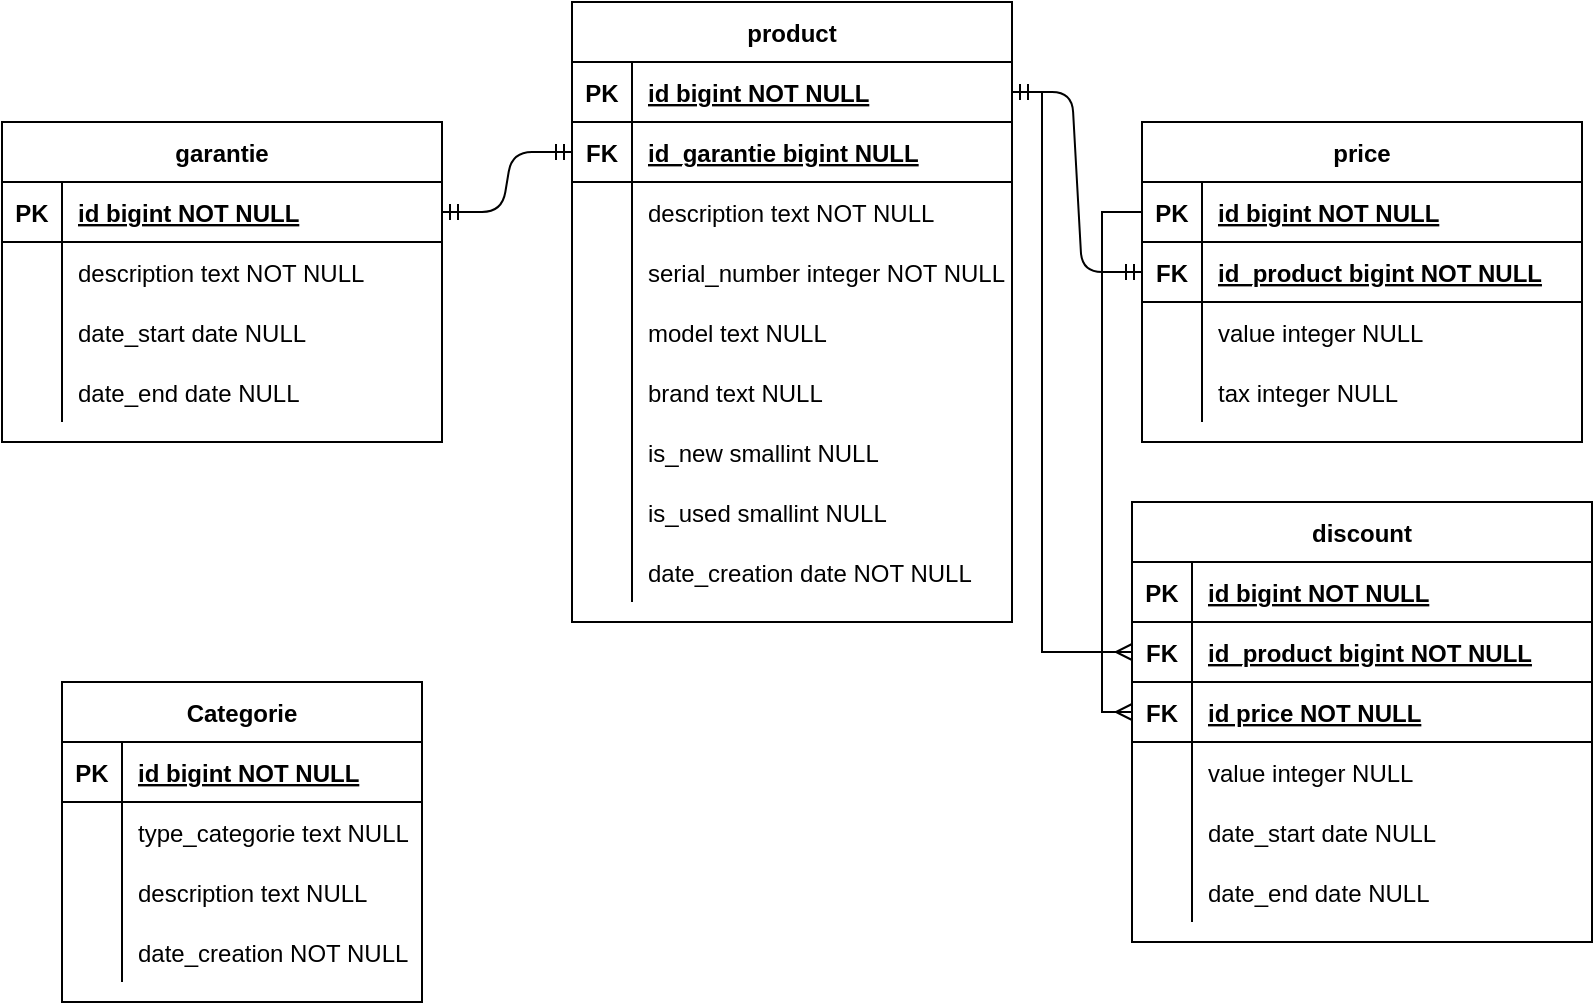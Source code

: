 <mxfile version="14.8.3" type="github">
  <diagram id="R2lEEEUBdFMjLlhIrx00" name="Page-1">
    <mxGraphModel dx="1182" dy="1832" grid="1" gridSize="10" guides="1" tooltips="1" connect="1" arrows="1" fold="1" page="1" pageScale="1" pageWidth="850" pageHeight="1100" math="0" shadow="0" extFonts="Permanent Marker^https://fonts.googleapis.com/css?family=Permanent+Marker">
      <root>
        <mxCell id="0" />
        <mxCell id="1" parent="0" />
        <mxCell id="xagKB5DLQkzwOVzmP2za-1" value="product" style="shape=table;startSize=30;container=1;collapsible=1;childLayout=tableLayout;fixedRows=1;rowLines=0;fontStyle=1;align=center;resizeLast=1;" vertex="1" parent="1">
          <mxGeometry x="315" y="-660" width="220" height="310" as="geometry" />
        </mxCell>
        <mxCell id="xagKB5DLQkzwOVzmP2za-2" value="" style="shape=partialRectangle;collapsible=0;dropTarget=0;pointerEvents=0;fillColor=none;top=0;left=0;bottom=1;right=0;points=[[0,0.5],[1,0.5]];portConstraint=eastwest;" vertex="1" parent="xagKB5DLQkzwOVzmP2za-1">
          <mxGeometry y="30" width="220" height="30" as="geometry" />
        </mxCell>
        <mxCell id="xagKB5DLQkzwOVzmP2za-3" value="PK" style="shape=partialRectangle;connectable=0;fillColor=none;top=0;left=0;bottom=0;right=0;fontStyle=1;overflow=hidden;" vertex="1" parent="xagKB5DLQkzwOVzmP2za-2">
          <mxGeometry width="30" height="30" as="geometry" />
        </mxCell>
        <mxCell id="xagKB5DLQkzwOVzmP2za-4" value="id bigint NOT NULL" style="shape=partialRectangle;connectable=0;fillColor=none;top=0;left=0;bottom=0;right=0;align=left;spacingLeft=6;fontStyle=5;overflow=hidden;" vertex="1" parent="xagKB5DLQkzwOVzmP2za-2">
          <mxGeometry x="30" width="190" height="30" as="geometry" />
        </mxCell>
        <mxCell id="xagKB5DLQkzwOVzmP2za-26" value="" style="shape=partialRectangle;collapsible=0;dropTarget=0;pointerEvents=0;fillColor=none;top=0;left=0;bottom=1;right=0;points=[[0,0.5],[1,0.5]];portConstraint=eastwest;" vertex="1" parent="xagKB5DLQkzwOVzmP2za-1">
          <mxGeometry y="60" width="220" height="30" as="geometry" />
        </mxCell>
        <mxCell id="xagKB5DLQkzwOVzmP2za-27" value="FK" style="shape=partialRectangle;connectable=0;fillColor=none;top=0;left=0;bottom=0;right=0;fontStyle=1;overflow=hidden;" vertex="1" parent="xagKB5DLQkzwOVzmP2za-26">
          <mxGeometry width="30" height="30" as="geometry" />
        </mxCell>
        <mxCell id="xagKB5DLQkzwOVzmP2za-28" value="id_garantie bigint NULL" style="shape=partialRectangle;connectable=0;fillColor=none;top=0;left=0;bottom=0;right=0;align=left;spacingLeft=6;fontStyle=5;overflow=hidden;" vertex="1" parent="xagKB5DLQkzwOVzmP2za-26">
          <mxGeometry x="30" width="190" height="30" as="geometry" />
        </mxCell>
        <mxCell id="xagKB5DLQkzwOVzmP2za-5" value="" style="shape=partialRectangle;collapsible=0;dropTarget=0;pointerEvents=0;fillColor=none;top=0;left=0;bottom=0;right=0;points=[[0,0.5],[1,0.5]];portConstraint=eastwest;" vertex="1" parent="xagKB5DLQkzwOVzmP2za-1">
          <mxGeometry y="90" width="220" height="30" as="geometry" />
        </mxCell>
        <mxCell id="xagKB5DLQkzwOVzmP2za-6" value="" style="shape=partialRectangle;connectable=0;fillColor=none;top=0;left=0;bottom=0;right=0;editable=1;overflow=hidden;" vertex="1" parent="xagKB5DLQkzwOVzmP2za-5">
          <mxGeometry width="30" height="30" as="geometry" />
        </mxCell>
        <mxCell id="xagKB5DLQkzwOVzmP2za-7" value="description text NOT NULL" style="shape=partialRectangle;connectable=0;fillColor=none;top=0;left=0;bottom=0;right=0;align=left;spacingLeft=6;overflow=hidden;" vertex="1" parent="xagKB5DLQkzwOVzmP2za-5">
          <mxGeometry x="30" width="190" height="30" as="geometry" />
        </mxCell>
        <mxCell id="xagKB5DLQkzwOVzmP2za-8" value="" style="shape=partialRectangle;collapsible=0;dropTarget=0;pointerEvents=0;fillColor=none;top=0;left=0;bottom=0;right=0;points=[[0,0.5],[1,0.5]];portConstraint=eastwest;" vertex="1" parent="xagKB5DLQkzwOVzmP2za-1">
          <mxGeometry y="120" width="220" height="30" as="geometry" />
        </mxCell>
        <mxCell id="xagKB5DLQkzwOVzmP2za-9" value="" style="shape=partialRectangle;connectable=0;fillColor=none;top=0;left=0;bottom=0;right=0;editable=1;overflow=hidden;" vertex="1" parent="xagKB5DLQkzwOVzmP2za-8">
          <mxGeometry width="30" height="30" as="geometry" />
        </mxCell>
        <mxCell id="xagKB5DLQkzwOVzmP2za-10" value="serial_number integer NOT NULL" style="shape=partialRectangle;connectable=0;fillColor=none;top=0;left=0;bottom=0;right=0;align=left;spacingLeft=6;overflow=hidden;" vertex="1" parent="xagKB5DLQkzwOVzmP2za-8">
          <mxGeometry x="30" width="190" height="30" as="geometry" />
        </mxCell>
        <mxCell id="xagKB5DLQkzwOVzmP2za-17" value="" style="shape=partialRectangle;collapsible=0;dropTarget=0;pointerEvents=0;fillColor=none;top=0;left=0;bottom=0;right=0;points=[[0,0.5],[1,0.5]];portConstraint=eastwest;" vertex="1" parent="xagKB5DLQkzwOVzmP2za-1">
          <mxGeometry y="150" width="220" height="30" as="geometry" />
        </mxCell>
        <mxCell id="xagKB5DLQkzwOVzmP2za-18" value="" style="shape=partialRectangle;connectable=0;fillColor=none;top=0;left=0;bottom=0;right=0;editable=1;overflow=hidden;" vertex="1" parent="xagKB5DLQkzwOVzmP2za-17">
          <mxGeometry width="30" height="30" as="geometry" />
        </mxCell>
        <mxCell id="xagKB5DLQkzwOVzmP2za-19" value="model text NULL" style="shape=partialRectangle;connectable=0;fillColor=none;top=0;left=0;bottom=0;right=0;align=left;spacingLeft=6;overflow=hidden;" vertex="1" parent="xagKB5DLQkzwOVzmP2za-17">
          <mxGeometry x="30" width="190" height="30" as="geometry" />
        </mxCell>
        <mxCell id="xagKB5DLQkzwOVzmP2za-11" value="" style="shape=partialRectangle;collapsible=0;dropTarget=0;pointerEvents=0;fillColor=none;top=0;left=0;bottom=0;right=0;points=[[0,0.5],[1,0.5]];portConstraint=eastwest;" vertex="1" parent="xagKB5DLQkzwOVzmP2za-1">
          <mxGeometry y="180" width="220" height="30" as="geometry" />
        </mxCell>
        <mxCell id="xagKB5DLQkzwOVzmP2za-12" value="" style="shape=partialRectangle;connectable=0;fillColor=none;top=0;left=0;bottom=0;right=0;editable=1;overflow=hidden;" vertex="1" parent="xagKB5DLQkzwOVzmP2za-11">
          <mxGeometry width="30" height="30" as="geometry" />
        </mxCell>
        <mxCell id="xagKB5DLQkzwOVzmP2za-13" value="brand text NULL" style="shape=partialRectangle;connectable=0;fillColor=none;top=0;left=0;bottom=0;right=0;align=left;spacingLeft=6;overflow=hidden;" vertex="1" parent="xagKB5DLQkzwOVzmP2za-11">
          <mxGeometry x="30" width="190" height="30" as="geometry" />
        </mxCell>
        <mxCell id="xagKB5DLQkzwOVzmP2za-14" value="" style="shape=partialRectangle;collapsible=0;dropTarget=0;pointerEvents=0;fillColor=none;top=0;left=0;bottom=0;right=0;points=[[0,0.5],[1,0.5]];portConstraint=eastwest;" vertex="1" parent="xagKB5DLQkzwOVzmP2za-1">
          <mxGeometry y="210" width="220" height="30" as="geometry" />
        </mxCell>
        <mxCell id="xagKB5DLQkzwOVzmP2za-15" value="" style="shape=partialRectangle;connectable=0;fillColor=none;top=0;left=0;bottom=0;right=0;editable=1;overflow=hidden;" vertex="1" parent="xagKB5DLQkzwOVzmP2za-14">
          <mxGeometry width="30" height="30" as="geometry" />
        </mxCell>
        <mxCell id="xagKB5DLQkzwOVzmP2za-16" value="is_new smallint NULL" style="shape=partialRectangle;connectable=0;fillColor=none;top=0;left=0;bottom=0;right=0;align=left;spacingLeft=6;overflow=hidden;" vertex="1" parent="xagKB5DLQkzwOVzmP2za-14">
          <mxGeometry x="30" width="190" height="30" as="geometry" />
        </mxCell>
        <mxCell id="xagKB5DLQkzwOVzmP2za-20" value="" style="shape=partialRectangle;collapsible=0;dropTarget=0;pointerEvents=0;fillColor=none;top=0;left=0;bottom=0;right=0;points=[[0,0.5],[1,0.5]];portConstraint=eastwest;" vertex="1" parent="xagKB5DLQkzwOVzmP2za-1">
          <mxGeometry y="240" width="220" height="30" as="geometry" />
        </mxCell>
        <mxCell id="xagKB5DLQkzwOVzmP2za-21" value="" style="shape=partialRectangle;connectable=0;fillColor=none;top=0;left=0;bottom=0;right=0;editable=1;overflow=hidden;" vertex="1" parent="xagKB5DLQkzwOVzmP2za-20">
          <mxGeometry width="30" height="30" as="geometry" />
        </mxCell>
        <mxCell id="xagKB5DLQkzwOVzmP2za-22" value="is_used smallint NULL" style="shape=partialRectangle;connectable=0;fillColor=none;top=0;left=0;bottom=0;right=0;align=left;spacingLeft=6;overflow=hidden;" vertex="1" parent="xagKB5DLQkzwOVzmP2za-20">
          <mxGeometry x="30" width="190" height="30" as="geometry" />
        </mxCell>
        <mxCell id="xagKB5DLQkzwOVzmP2za-29" value="" style="shape=partialRectangle;collapsible=0;dropTarget=0;pointerEvents=0;fillColor=none;top=0;left=0;bottom=0;right=0;points=[[0,0.5],[1,0.5]];portConstraint=eastwest;" vertex="1" parent="xagKB5DLQkzwOVzmP2za-1">
          <mxGeometry y="270" width="220" height="30" as="geometry" />
        </mxCell>
        <mxCell id="xagKB5DLQkzwOVzmP2za-30" value="" style="shape=partialRectangle;connectable=0;fillColor=none;top=0;left=0;bottom=0;right=0;editable=1;overflow=hidden;" vertex="1" parent="xagKB5DLQkzwOVzmP2za-29">
          <mxGeometry width="30" height="30" as="geometry" />
        </mxCell>
        <mxCell id="xagKB5DLQkzwOVzmP2za-31" value="date_creation date NOT NULL" style="shape=partialRectangle;connectable=0;fillColor=none;top=0;left=0;bottom=0;right=0;align=left;spacingLeft=6;overflow=hidden;" vertex="1" parent="xagKB5DLQkzwOVzmP2za-29">
          <mxGeometry x="30" width="190" height="30" as="geometry" />
        </mxCell>
        <mxCell id="xagKB5DLQkzwOVzmP2za-32" value="garantie" style="shape=table;startSize=30;container=1;collapsible=1;childLayout=tableLayout;fixedRows=1;rowLines=0;fontStyle=1;align=center;resizeLast=1;" vertex="1" parent="1">
          <mxGeometry x="30" y="-600" width="220" height="160" as="geometry" />
        </mxCell>
        <mxCell id="xagKB5DLQkzwOVzmP2za-33" value="" style="shape=partialRectangle;collapsible=0;dropTarget=0;pointerEvents=0;fillColor=none;top=0;left=0;bottom=1;right=0;points=[[0,0.5],[1,0.5]];portConstraint=eastwest;" vertex="1" parent="xagKB5DLQkzwOVzmP2za-32">
          <mxGeometry y="30" width="220" height="30" as="geometry" />
        </mxCell>
        <mxCell id="xagKB5DLQkzwOVzmP2za-34" value="PK" style="shape=partialRectangle;connectable=0;fillColor=none;top=0;left=0;bottom=0;right=0;fontStyle=1;overflow=hidden;" vertex="1" parent="xagKB5DLQkzwOVzmP2za-33">
          <mxGeometry width="30" height="30" as="geometry" />
        </mxCell>
        <mxCell id="xagKB5DLQkzwOVzmP2za-35" value="id bigint NOT NULL" style="shape=partialRectangle;connectable=0;fillColor=none;top=0;left=0;bottom=0;right=0;align=left;spacingLeft=6;fontStyle=5;overflow=hidden;" vertex="1" parent="xagKB5DLQkzwOVzmP2za-33">
          <mxGeometry x="30" width="190" height="30" as="geometry" />
        </mxCell>
        <mxCell id="xagKB5DLQkzwOVzmP2za-36" value="" style="shape=partialRectangle;collapsible=0;dropTarget=0;pointerEvents=0;fillColor=none;top=0;left=0;bottom=0;right=0;points=[[0,0.5],[1,0.5]];portConstraint=eastwest;" vertex="1" parent="xagKB5DLQkzwOVzmP2za-32">
          <mxGeometry y="60" width="220" height="30" as="geometry" />
        </mxCell>
        <mxCell id="xagKB5DLQkzwOVzmP2za-37" value="" style="shape=partialRectangle;connectable=0;fillColor=none;top=0;left=0;bottom=0;right=0;editable=1;overflow=hidden;" vertex="1" parent="xagKB5DLQkzwOVzmP2za-36">
          <mxGeometry width="30" height="30" as="geometry" />
        </mxCell>
        <mxCell id="xagKB5DLQkzwOVzmP2za-38" value="description text NOT NULL" style="shape=partialRectangle;connectable=0;fillColor=none;top=0;left=0;bottom=0;right=0;align=left;spacingLeft=6;overflow=hidden;" vertex="1" parent="xagKB5DLQkzwOVzmP2za-36">
          <mxGeometry x="30" width="190" height="30" as="geometry" />
        </mxCell>
        <mxCell id="xagKB5DLQkzwOVzmP2za-39" value="" style="shape=partialRectangle;collapsible=0;dropTarget=0;pointerEvents=0;fillColor=none;top=0;left=0;bottom=0;right=0;points=[[0,0.5],[1,0.5]];portConstraint=eastwest;" vertex="1" parent="xagKB5DLQkzwOVzmP2za-32">
          <mxGeometry y="90" width="220" height="30" as="geometry" />
        </mxCell>
        <mxCell id="xagKB5DLQkzwOVzmP2za-40" value="" style="shape=partialRectangle;connectable=0;fillColor=none;top=0;left=0;bottom=0;right=0;editable=1;overflow=hidden;" vertex="1" parent="xagKB5DLQkzwOVzmP2za-39">
          <mxGeometry width="30" height="30" as="geometry" />
        </mxCell>
        <mxCell id="xagKB5DLQkzwOVzmP2za-41" value="date_start date NULL" style="shape=partialRectangle;connectable=0;fillColor=none;top=0;left=0;bottom=0;right=0;align=left;spacingLeft=6;overflow=hidden;" vertex="1" parent="xagKB5DLQkzwOVzmP2za-39">
          <mxGeometry x="30" width="190" height="30" as="geometry" />
        </mxCell>
        <mxCell id="xagKB5DLQkzwOVzmP2za-46" value="" style="shape=partialRectangle;collapsible=0;dropTarget=0;pointerEvents=0;fillColor=none;top=0;left=0;bottom=0;right=0;points=[[0,0.5],[1,0.5]];portConstraint=eastwest;" vertex="1" parent="xagKB5DLQkzwOVzmP2za-32">
          <mxGeometry y="120" width="220" height="30" as="geometry" />
        </mxCell>
        <mxCell id="xagKB5DLQkzwOVzmP2za-47" value="" style="shape=partialRectangle;connectable=0;fillColor=none;top=0;left=0;bottom=0;right=0;editable=1;overflow=hidden;" vertex="1" parent="xagKB5DLQkzwOVzmP2za-46">
          <mxGeometry width="30" height="30" as="geometry" />
        </mxCell>
        <mxCell id="xagKB5DLQkzwOVzmP2za-48" value="date_end date NULL" style="shape=partialRectangle;connectable=0;fillColor=none;top=0;left=0;bottom=0;right=0;align=left;spacingLeft=6;overflow=hidden;" vertex="1" parent="xagKB5DLQkzwOVzmP2za-46">
          <mxGeometry x="30" width="190" height="30" as="geometry" />
        </mxCell>
        <mxCell id="xagKB5DLQkzwOVzmP2za-80" value="" style="edgeStyle=entityRelationEdgeStyle;fontSize=12;html=1;endArrow=ERmandOne;startArrow=ERmandOne;entryX=0;entryY=0.5;entryDx=0;entryDy=0;" edge="1" parent="1" source="xagKB5DLQkzwOVzmP2za-33" target="xagKB5DLQkzwOVzmP2za-26">
          <mxGeometry width="100" height="100" relative="1" as="geometry">
            <mxPoint x="380" y="520" as="sourcePoint" />
            <mxPoint x="480" y="420" as="targetPoint" />
          </mxGeometry>
        </mxCell>
        <mxCell id="xagKB5DLQkzwOVzmP2za-100" value="price" style="shape=table;startSize=30;container=1;collapsible=1;childLayout=tableLayout;fixedRows=1;rowLines=0;fontStyle=1;align=center;resizeLast=1;" vertex="1" parent="1">
          <mxGeometry x="600" y="-600" width="220" height="160" as="geometry" />
        </mxCell>
        <mxCell id="xagKB5DLQkzwOVzmP2za-101" value="" style="shape=partialRectangle;collapsible=0;dropTarget=0;pointerEvents=0;fillColor=none;top=0;left=0;bottom=1;right=0;points=[[0,0.5],[1,0.5]];portConstraint=eastwest;" vertex="1" parent="xagKB5DLQkzwOVzmP2za-100">
          <mxGeometry y="30" width="220" height="30" as="geometry" />
        </mxCell>
        <mxCell id="xagKB5DLQkzwOVzmP2za-102" value="PK" style="shape=partialRectangle;connectable=0;fillColor=none;top=0;left=0;bottom=0;right=0;fontStyle=1;overflow=hidden;" vertex="1" parent="xagKB5DLQkzwOVzmP2za-101">
          <mxGeometry width="30" height="30" as="geometry" />
        </mxCell>
        <mxCell id="xagKB5DLQkzwOVzmP2za-103" value="id bigint NOT NULL" style="shape=partialRectangle;connectable=0;fillColor=none;top=0;left=0;bottom=0;right=0;align=left;spacingLeft=6;fontStyle=5;overflow=hidden;" vertex="1" parent="xagKB5DLQkzwOVzmP2za-101">
          <mxGeometry x="30" width="190" height="30" as="geometry" />
        </mxCell>
        <mxCell id="xagKB5DLQkzwOVzmP2za-113" value="" style="shape=partialRectangle;collapsible=0;dropTarget=0;pointerEvents=0;fillColor=none;top=0;left=0;bottom=1;right=0;points=[[0,0.5],[1,0.5]];portConstraint=eastwest;" vertex="1" parent="xagKB5DLQkzwOVzmP2za-100">
          <mxGeometry y="60" width="220" height="30" as="geometry" />
        </mxCell>
        <mxCell id="xagKB5DLQkzwOVzmP2za-114" value="FK" style="shape=partialRectangle;connectable=0;fillColor=none;top=0;left=0;bottom=0;right=0;fontStyle=1;overflow=hidden;" vertex="1" parent="xagKB5DLQkzwOVzmP2za-113">
          <mxGeometry width="30" height="30" as="geometry" />
        </mxCell>
        <mxCell id="xagKB5DLQkzwOVzmP2za-115" value="id_product bigint NOT NULL" style="shape=partialRectangle;connectable=0;fillColor=none;top=0;left=0;bottom=0;right=0;align=left;spacingLeft=6;fontStyle=5;overflow=hidden;" vertex="1" parent="xagKB5DLQkzwOVzmP2za-113">
          <mxGeometry x="30" width="190" height="30" as="geometry" />
        </mxCell>
        <mxCell id="xagKB5DLQkzwOVzmP2za-104" value="" style="shape=partialRectangle;collapsible=0;dropTarget=0;pointerEvents=0;fillColor=none;top=0;left=0;bottom=0;right=0;points=[[0,0.5],[1,0.5]];portConstraint=eastwest;" vertex="1" parent="xagKB5DLQkzwOVzmP2za-100">
          <mxGeometry y="90" width="220" height="30" as="geometry" />
        </mxCell>
        <mxCell id="xagKB5DLQkzwOVzmP2za-105" value="" style="shape=partialRectangle;connectable=0;fillColor=none;top=0;left=0;bottom=0;right=0;editable=1;overflow=hidden;" vertex="1" parent="xagKB5DLQkzwOVzmP2za-104">
          <mxGeometry width="30" height="30" as="geometry" />
        </mxCell>
        <mxCell id="xagKB5DLQkzwOVzmP2za-106" value="value integer NULL" style="shape=partialRectangle;connectable=0;fillColor=none;top=0;left=0;bottom=0;right=0;align=left;spacingLeft=6;overflow=hidden;" vertex="1" parent="xagKB5DLQkzwOVzmP2za-104">
          <mxGeometry x="30" width="190" height="30" as="geometry" />
        </mxCell>
        <mxCell id="xagKB5DLQkzwOVzmP2za-107" value="" style="shape=partialRectangle;collapsible=0;dropTarget=0;pointerEvents=0;fillColor=none;top=0;left=0;bottom=0;right=0;points=[[0,0.5],[1,0.5]];portConstraint=eastwest;" vertex="1" parent="xagKB5DLQkzwOVzmP2za-100">
          <mxGeometry y="120" width="220" height="30" as="geometry" />
        </mxCell>
        <mxCell id="xagKB5DLQkzwOVzmP2za-108" value="" style="shape=partialRectangle;connectable=0;fillColor=none;top=0;left=0;bottom=0;right=0;editable=1;overflow=hidden;" vertex="1" parent="xagKB5DLQkzwOVzmP2za-107">
          <mxGeometry width="30" height="30" as="geometry" />
        </mxCell>
        <mxCell id="xagKB5DLQkzwOVzmP2za-109" value="tax integer NULL" style="shape=partialRectangle;connectable=0;fillColor=none;top=0;left=0;bottom=0;right=0;align=left;spacingLeft=6;overflow=hidden;" vertex="1" parent="xagKB5DLQkzwOVzmP2za-107">
          <mxGeometry x="30" width="190" height="30" as="geometry" />
        </mxCell>
        <mxCell id="xagKB5DLQkzwOVzmP2za-116" value="" style="edgeStyle=entityRelationEdgeStyle;fontSize=12;html=1;endArrow=ERmandOne;startArrow=ERmandOne;entryX=0;entryY=0.5;entryDx=0;entryDy=0;exitX=1;exitY=0.5;exitDx=0;exitDy=0;" edge="1" parent="1" source="xagKB5DLQkzwOVzmP2za-2" target="xagKB5DLQkzwOVzmP2za-113">
          <mxGeometry width="100" height="100" relative="1" as="geometry">
            <mxPoint x="380" y="-300" as="sourcePoint" />
            <mxPoint x="480" y="-400" as="targetPoint" />
          </mxGeometry>
        </mxCell>
        <mxCell id="xagKB5DLQkzwOVzmP2za-117" value="discount" style="shape=table;startSize=30;container=1;collapsible=1;childLayout=tableLayout;fixedRows=1;rowLines=0;fontStyle=1;align=center;resizeLast=1;" vertex="1" parent="1">
          <mxGeometry x="595" y="-410" width="230" height="220" as="geometry" />
        </mxCell>
        <mxCell id="xagKB5DLQkzwOVzmP2za-118" value="" style="shape=partialRectangle;collapsible=0;dropTarget=0;pointerEvents=0;fillColor=none;top=0;left=0;bottom=1;right=0;points=[[0,0.5],[1,0.5]];portConstraint=eastwest;" vertex="1" parent="xagKB5DLQkzwOVzmP2za-117">
          <mxGeometry y="30" width="230" height="30" as="geometry" />
        </mxCell>
        <mxCell id="xagKB5DLQkzwOVzmP2za-119" value="PK" style="shape=partialRectangle;connectable=0;fillColor=none;top=0;left=0;bottom=0;right=0;fontStyle=1;overflow=hidden;" vertex="1" parent="xagKB5DLQkzwOVzmP2za-118">
          <mxGeometry width="30" height="30" as="geometry" />
        </mxCell>
        <mxCell id="xagKB5DLQkzwOVzmP2za-120" value="id bigint NOT NULL" style="shape=partialRectangle;connectable=0;fillColor=none;top=0;left=0;bottom=0;right=0;align=left;spacingLeft=6;fontStyle=5;overflow=hidden;" vertex="1" parent="xagKB5DLQkzwOVzmP2za-118">
          <mxGeometry x="30" width="200" height="30" as="geometry" />
        </mxCell>
        <mxCell id="xagKB5DLQkzwOVzmP2za-131" value="" style="shape=partialRectangle;collapsible=0;dropTarget=0;pointerEvents=0;fillColor=none;top=0;left=0;bottom=1;right=0;points=[[0,0.5],[1,0.5]];portConstraint=eastwest;" vertex="1" parent="xagKB5DLQkzwOVzmP2za-117">
          <mxGeometry y="60" width="230" height="30" as="geometry" />
        </mxCell>
        <mxCell id="xagKB5DLQkzwOVzmP2za-132" value="FK" style="shape=partialRectangle;connectable=0;fillColor=none;top=0;left=0;bottom=0;right=0;fontStyle=1;overflow=hidden;" vertex="1" parent="xagKB5DLQkzwOVzmP2za-131">
          <mxGeometry width="30" height="30" as="geometry" />
        </mxCell>
        <mxCell id="xagKB5DLQkzwOVzmP2za-133" value="id_product bigint NOT NULL" style="shape=partialRectangle;connectable=0;fillColor=none;top=0;left=0;bottom=0;right=0;align=left;spacingLeft=6;fontStyle=5;overflow=hidden;" vertex="1" parent="xagKB5DLQkzwOVzmP2za-131">
          <mxGeometry x="30" width="200" height="30" as="geometry" />
        </mxCell>
        <mxCell id="xagKB5DLQkzwOVzmP2za-134" value="" style="shape=partialRectangle;collapsible=0;dropTarget=0;pointerEvents=0;fillColor=none;top=0;left=0;bottom=1;right=0;points=[[0,0.5],[1,0.5]];portConstraint=eastwest;" vertex="1" parent="xagKB5DLQkzwOVzmP2za-117">
          <mxGeometry y="90" width="230" height="30" as="geometry" />
        </mxCell>
        <mxCell id="xagKB5DLQkzwOVzmP2za-135" value="FK" style="shape=partialRectangle;connectable=0;fillColor=none;top=0;left=0;bottom=0;right=0;fontStyle=1;overflow=hidden;" vertex="1" parent="xagKB5DLQkzwOVzmP2za-134">
          <mxGeometry width="30" height="30" as="geometry" />
        </mxCell>
        <mxCell id="xagKB5DLQkzwOVzmP2za-136" value="id price NOT NULL" style="shape=partialRectangle;connectable=0;fillColor=none;top=0;left=0;bottom=0;right=0;align=left;spacingLeft=6;fontStyle=5;overflow=hidden;" vertex="1" parent="xagKB5DLQkzwOVzmP2za-134">
          <mxGeometry x="30" width="200" height="30" as="geometry" />
        </mxCell>
        <mxCell id="xagKB5DLQkzwOVzmP2za-121" value="" style="shape=partialRectangle;collapsible=0;dropTarget=0;pointerEvents=0;fillColor=none;top=0;left=0;bottom=0;right=0;points=[[0,0.5],[1,0.5]];portConstraint=eastwest;" vertex="1" parent="xagKB5DLQkzwOVzmP2za-117">
          <mxGeometry y="120" width="230" height="30" as="geometry" />
        </mxCell>
        <mxCell id="xagKB5DLQkzwOVzmP2za-122" value="" style="shape=partialRectangle;connectable=0;fillColor=none;top=0;left=0;bottom=0;right=0;editable=1;overflow=hidden;" vertex="1" parent="xagKB5DLQkzwOVzmP2za-121">
          <mxGeometry width="30" height="30" as="geometry" />
        </mxCell>
        <mxCell id="xagKB5DLQkzwOVzmP2za-123" value="value integer NULL" style="shape=partialRectangle;connectable=0;fillColor=none;top=0;left=0;bottom=0;right=0;align=left;spacingLeft=6;overflow=hidden;" vertex="1" parent="xagKB5DLQkzwOVzmP2za-121">
          <mxGeometry x="30" width="200" height="30" as="geometry" />
        </mxCell>
        <mxCell id="xagKB5DLQkzwOVzmP2za-124" value="" style="shape=partialRectangle;collapsible=0;dropTarget=0;pointerEvents=0;fillColor=none;top=0;left=0;bottom=0;right=0;points=[[0,0.5],[1,0.5]];portConstraint=eastwest;" vertex="1" parent="xagKB5DLQkzwOVzmP2za-117">
          <mxGeometry y="150" width="230" height="30" as="geometry" />
        </mxCell>
        <mxCell id="xagKB5DLQkzwOVzmP2za-125" value="" style="shape=partialRectangle;connectable=0;fillColor=none;top=0;left=0;bottom=0;right=0;editable=1;overflow=hidden;" vertex="1" parent="xagKB5DLQkzwOVzmP2za-124">
          <mxGeometry width="30" height="30" as="geometry" />
        </mxCell>
        <mxCell id="xagKB5DLQkzwOVzmP2za-126" value="date_start date NULL" style="shape=partialRectangle;connectable=0;fillColor=none;top=0;left=0;bottom=0;right=0;align=left;spacingLeft=6;overflow=hidden;" vertex="1" parent="xagKB5DLQkzwOVzmP2za-124">
          <mxGeometry x="30" width="200" height="30" as="geometry" />
        </mxCell>
        <mxCell id="xagKB5DLQkzwOVzmP2za-127" value="" style="shape=partialRectangle;collapsible=0;dropTarget=0;pointerEvents=0;fillColor=none;top=0;left=0;bottom=0;right=0;points=[[0,0.5],[1,0.5]];portConstraint=eastwest;" vertex="1" parent="xagKB5DLQkzwOVzmP2za-117">
          <mxGeometry y="180" width="230" height="30" as="geometry" />
        </mxCell>
        <mxCell id="xagKB5DLQkzwOVzmP2za-128" value="" style="shape=partialRectangle;connectable=0;fillColor=none;top=0;left=0;bottom=0;right=0;editable=1;overflow=hidden;" vertex="1" parent="xagKB5DLQkzwOVzmP2za-127">
          <mxGeometry width="30" height="30" as="geometry" />
        </mxCell>
        <mxCell id="xagKB5DLQkzwOVzmP2za-129" value="date_end date NULL" style="shape=partialRectangle;connectable=0;fillColor=none;top=0;left=0;bottom=0;right=0;align=left;spacingLeft=6;overflow=hidden;" vertex="1" parent="xagKB5DLQkzwOVzmP2za-127">
          <mxGeometry x="30" width="200" height="30" as="geometry" />
        </mxCell>
        <mxCell id="xagKB5DLQkzwOVzmP2za-138" style="edgeStyle=orthogonalEdgeStyle;rounded=0;orthogonalLoop=1;jettySize=auto;html=1;exitX=0;exitY=0.5;exitDx=0;exitDy=0;entryX=0;entryY=0.5;entryDx=0;entryDy=0;endArrow=ERmany;endFill=0;" edge="1" parent="1" source="xagKB5DLQkzwOVzmP2za-101" target="xagKB5DLQkzwOVzmP2za-134">
          <mxGeometry relative="1" as="geometry" />
        </mxCell>
        <mxCell id="xagKB5DLQkzwOVzmP2za-139" style="edgeStyle=orthogonalEdgeStyle;rounded=0;orthogonalLoop=1;jettySize=auto;html=1;exitX=1;exitY=0.5;exitDx=0;exitDy=0;entryX=0;entryY=0.5;entryDx=0;entryDy=0;endArrow=ERmany;endFill=0;" edge="1" parent="1" source="xagKB5DLQkzwOVzmP2za-2" target="xagKB5DLQkzwOVzmP2za-131">
          <mxGeometry relative="1" as="geometry">
            <Array as="points">
              <mxPoint x="550" y="-615" />
              <mxPoint x="550" y="-335" />
            </Array>
          </mxGeometry>
        </mxCell>
        <mxCell id="xagKB5DLQkzwOVzmP2za-142" value="Categorie" style="shape=table;startSize=30;container=1;collapsible=1;childLayout=tableLayout;fixedRows=1;rowLines=0;fontStyle=1;align=center;resizeLast=1;" vertex="1" parent="1">
          <mxGeometry x="60" y="-320" width="180" height="160" as="geometry" />
        </mxCell>
        <mxCell id="xagKB5DLQkzwOVzmP2za-143" value="" style="shape=partialRectangle;collapsible=0;dropTarget=0;pointerEvents=0;fillColor=none;top=0;left=0;bottom=1;right=0;points=[[0,0.5],[1,0.5]];portConstraint=eastwest;" vertex="1" parent="xagKB5DLQkzwOVzmP2za-142">
          <mxGeometry y="30" width="180" height="30" as="geometry" />
        </mxCell>
        <mxCell id="xagKB5DLQkzwOVzmP2za-144" value="PK" style="shape=partialRectangle;connectable=0;fillColor=none;top=0;left=0;bottom=0;right=0;fontStyle=1;overflow=hidden;" vertex="1" parent="xagKB5DLQkzwOVzmP2za-143">
          <mxGeometry width="30" height="30" as="geometry" />
        </mxCell>
        <mxCell id="xagKB5DLQkzwOVzmP2za-145" value="id bigint NOT NULL" style="shape=partialRectangle;connectable=0;fillColor=none;top=0;left=0;bottom=0;right=0;align=left;spacingLeft=6;fontStyle=5;overflow=hidden;" vertex="1" parent="xagKB5DLQkzwOVzmP2za-143">
          <mxGeometry x="30" width="150" height="30" as="geometry" />
        </mxCell>
        <mxCell id="xagKB5DLQkzwOVzmP2za-146" value="" style="shape=partialRectangle;collapsible=0;dropTarget=0;pointerEvents=0;fillColor=none;top=0;left=0;bottom=0;right=0;points=[[0,0.5],[1,0.5]];portConstraint=eastwest;" vertex="1" parent="xagKB5DLQkzwOVzmP2za-142">
          <mxGeometry y="60" width="180" height="30" as="geometry" />
        </mxCell>
        <mxCell id="xagKB5DLQkzwOVzmP2za-147" value="" style="shape=partialRectangle;connectable=0;fillColor=none;top=0;left=0;bottom=0;right=0;editable=1;overflow=hidden;" vertex="1" parent="xagKB5DLQkzwOVzmP2za-146">
          <mxGeometry width="30" height="30" as="geometry" />
        </mxCell>
        <mxCell id="xagKB5DLQkzwOVzmP2za-148" value="type_categorie text NULL" style="shape=partialRectangle;connectable=0;fillColor=none;top=0;left=0;bottom=0;right=0;align=left;spacingLeft=6;overflow=hidden;" vertex="1" parent="xagKB5DLQkzwOVzmP2za-146">
          <mxGeometry x="30" width="150" height="30" as="geometry" />
        </mxCell>
        <mxCell id="xagKB5DLQkzwOVzmP2za-149" value="" style="shape=partialRectangle;collapsible=0;dropTarget=0;pointerEvents=0;fillColor=none;top=0;left=0;bottom=0;right=0;points=[[0,0.5],[1,0.5]];portConstraint=eastwest;" vertex="1" parent="xagKB5DLQkzwOVzmP2za-142">
          <mxGeometry y="90" width="180" height="30" as="geometry" />
        </mxCell>
        <mxCell id="xagKB5DLQkzwOVzmP2za-150" value="" style="shape=partialRectangle;connectable=0;fillColor=none;top=0;left=0;bottom=0;right=0;editable=1;overflow=hidden;" vertex="1" parent="xagKB5DLQkzwOVzmP2za-149">
          <mxGeometry width="30" height="30" as="geometry" />
        </mxCell>
        <mxCell id="xagKB5DLQkzwOVzmP2za-151" value="description text NULL" style="shape=partialRectangle;connectable=0;fillColor=none;top=0;left=0;bottom=0;right=0;align=left;spacingLeft=6;overflow=hidden;" vertex="1" parent="xagKB5DLQkzwOVzmP2za-149">
          <mxGeometry x="30" width="150" height="30" as="geometry" />
        </mxCell>
        <mxCell id="xagKB5DLQkzwOVzmP2za-152" value="" style="shape=partialRectangle;collapsible=0;dropTarget=0;pointerEvents=0;fillColor=none;top=0;left=0;bottom=0;right=0;points=[[0,0.5],[1,0.5]];portConstraint=eastwest;" vertex="1" parent="xagKB5DLQkzwOVzmP2za-142">
          <mxGeometry y="120" width="180" height="30" as="geometry" />
        </mxCell>
        <mxCell id="xagKB5DLQkzwOVzmP2za-153" value="" style="shape=partialRectangle;connectable=0;fillColor=none;top=0;left=0;bottom=0;right=0;editable=1;overflow=hidden;" vertex="1" parent="xagKB5DLQkzwOVzmP2za-152">
          <mxGeometry width="30" height="30" as="geometry" />
        </mxCell>
        <mxCell id="xagKB5DLQkzwOVzmP2za-154" value="date_creation NOT NULL" style="shape=partialRectangle;connectable=0;fillColor=none;top=0;left=0;bottom=0;right=0;align=left;spacingLeft=6;overflow=hidden;" vertex="1" parent="xagKB5DLQkzwOVzmP2za-152">
          <mxGeometry x="30" width="150" height="30" as="geometry" />
        </mxCell>
      </root>
    </mxGraphModel>
  </diagram>
</mxfile>
